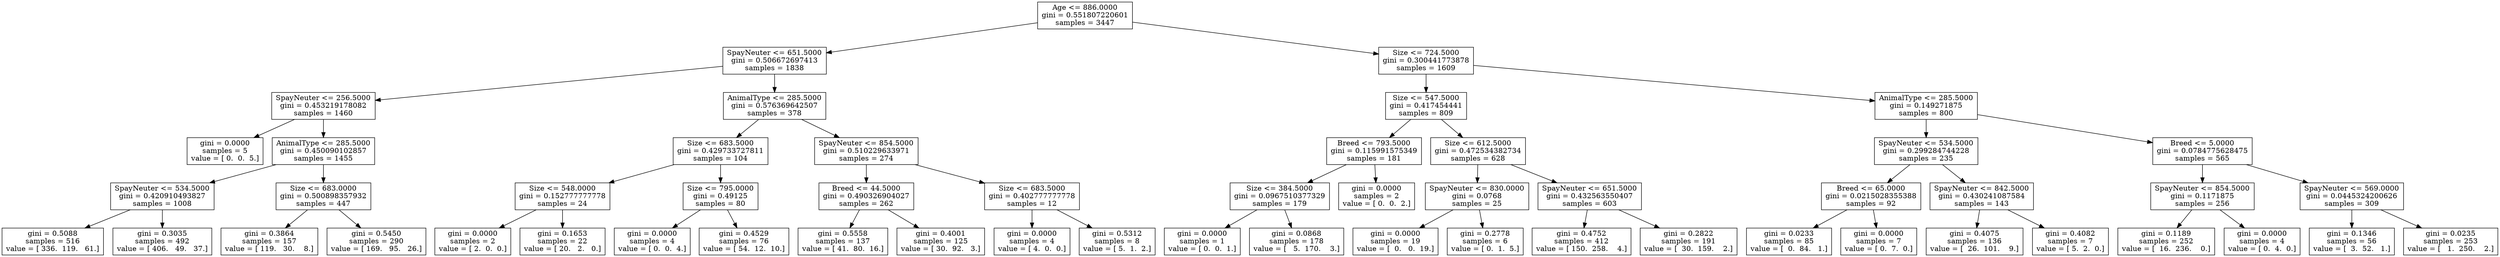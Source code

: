 digraph Tree {
0 [label="Age <= 886.0000\ngini = 0.551807220601\nsamples = 3447", shape="box"] ;
1 [label="SpayNeuter <= 651.5000\ngini = 0.506672697413\nsamples = 1838", shape="box"] ;
0 -> 1 ;
2 [label="SpayNeuter <= 256.5000\ngini = 0.453219178082\nsamples = 1460", shape="box"] ;
1 -> 2 ;
3 [label="gini = 0.0000\nsamples = 5\nvalue = [ 0.  0.  5.]", shape="box"] ;
2 -> 3 ;
4 [label="AnimalType <= 285.5000\ngini = 0.450090102857\nsamples = 1455", shape="box"] ;
2 -> 4 ;
5 [label="SpayNeuter <= 534.5000\ngini = 0.420910493827\nsamples = 1008", shape="box"] ;
4 -> 5 ;
6 [label="gini = 0.5088\nsamples = 516\nvalue = [ 336.  119.   61.]", shape="box"] ;
5 -> 6 ;
7 [label="gini = 0.3035\nsamples = 492\nvalue = [ 406.   49.   37.]", shape="box"] ;
5 -> 7 ;
8 [label="Size <= 683.0000\ngini = 0.500898357932\nsamples = 447", shape="box"] ;
4 -> 8 ;
9 [label="gini = 0.3864\nsamples = 157\nvalue = [ 119.   30.    8.]", shape="box"] ;
8 -> 9 ;
10 [label="gini = 0.5450\nsamples = 290\nvalue = [ 169.   95.   26.]", shape="box"] ;
8 -> 10 ;
11 [label="AnimalType <= 285.5000\ngini = 0.576369642507\nsamples = 378", shape="box"] ;
1 -> 11 ;
12 [label="Size <= 683.5000\ngini = 0.429733727811\nsamples = 104", shape="box"] ;
11 -> 12 ;
13 [label="Size <= 548.0000\ngini = 0.152777777778\nsamples = 24", shape="box"] ;
12 -> 13 ;
14 [label="gini = 0.0000\nsamples = 2\nvalue = [ 2.  0.  0.]", shape="box"] ;
13 -> 14 ;
15 [label="gini = 0.1653\nsamples = 22\nvalue = [ 20.   2.   0.]", shape="box"] ;
13 -> 15 ;
16 [label="Size <= 795.0000\ngini = 0.49125\nsamples = 80", shape="box"] ;
12 -> 16 ;
17 [label="gini = 0.0000\nsamples = 4\nvalue = [ 0.  0.  4.]", shape="box"] ;
16 -> 17 ;
18 [label="gini = 0.4529\nsamples = 76\nvalue = [ 54.  12.  10.]", shape="box"] ;
16 -> 18 ;
19 [label="SpayNeuter <= 854.5000\ngini = 0.510229633971\nsamples = 274", shape="box"] ;
11 -> 19 ;
20 [label="Breed <= 44.5000\ngini = 0.490326904027\nsamples = 262", shape="box"] ;
19 -> 20 ;
21 [label="gini = 0.5558\nsamples = 137\nvalue = [ 41.  80.  16.]", shape="box"] ;
20 -> 21 ;
22 [label="gini = 0.4001\nsamples = 125\nvalue = [ 30.  92.   3.]", shape="box"] ;
20 -> 22 ;
23 [label="Size <= 683.5000\ngini = 0.402777777778\nsamples = 12", shape="box"] ;
19 -> 23 ;
24 [label="gini = 0.0000\nsamples = 4\nvalue = [ 4.  0.  0.]", shape="box"] ;
23 -> 24 ;
25 [label="gini = 0.5312\nsamples = 8\nvalue = [ 5.  1.  2.]", shape="box"] ;
23 -> 25 ;
26 [label="Size <= 724.5000\ngini = 0.300441773878\nsamples = 1609", shape="box"] ;
0 -> 26 ;
27 [label="Size <= 547.5000\ngini = 0.417454441\nsamples = 809", shape="box"] ;
26 -> 27 ;
28 [label="Breed <= 793.5000\ngini = 0.115991575349\nsamples = 181", shape="box"] ;
27 -> 28 ;
29 [label="Size <= 384.5000\ngini = 0.0967510377329\nsamples = 179", shape="box"] ;
28 -> 29 ;
30 [label="gini = 0.0000\nsamples = 1\nvalue = [ 0.  0.  1.]", shape="box"] ;
29 -> 30 ;
31 [label="gini = 0.0868\nsamples = 178\nvalue = [   5.  170.    3.]", shape="box"] ;
29 -> 31 ;
32 [label="gini = 0.0000\nsamples = 2\nvalue = [ 0.  0.  2.]", shape="box"] ;
28 -> 32 ;
33 [label="Size <= 612.5000\ngini = 0.472534382734\nsamples = 628", shape="box"] ;
27 -> 33 ;
34 [label="SpayNeuter <= 830.0000\ngini = 0.0768\nsamples = 25", shape="box"] ;
33 -> 34 ;
35 [label="gini = 0.0000\nsamples = 19\nvalue = [  0.   0.  19.]", shape="box"] ;
34 -> 35 ;
36 [label="gini = 0.2778\nsamples = 6\nvalue = [ 0.  1.  5.]", shape="box"] ;
34 -> 36 ;
37 [label="SpayNeuter <= 651.5000\ngini = 0.432563550407\nsamples = 603", shape="box"] ;
33 -> 37 ;
38 [label="gini = 0.4752\nsamples = 412\nvalue = [ 150.  258.    4.]", shape="box"] ;
37 -> 38 ;
39 [label="gini = 0.2822\nsamples = 191\nvalue = [  30.  159.    2.]", shape="box"] ;
37 -> 39 ;
40 [label="AnimalType <= 285.5000\ngini = 0.149271875\nsamples = 800", shape="box"] ;
26 -> 40 ;
41 [label="SpayNeuter <= 534.5000\ngini = 0.299284744228\nsamples = 235", shape="box"] ;
40 -> 41 ;
42 [label="Breed <= 65.0000\ngini = 0.0215028355388\nsamples = 92", shape="box"] ;
41 -> 42 ;
43 [label="gini = 0.0233\nsamples = 85\nvalue = [  0.  84.   1.]", shape="box"] ;
42 -> 43 ;
44 [label="gini = 0.0000\nsamples = 7\nvalue = [ 0.  7.  0.]", shape="box"] ;
42 -> 44 ;
45 [label="SpayNeuter <= 842.5000\ngini = 0.430241087584\nsamples = 143", shape="box"] ;
41 -> 45 ;
46 [label="gini = 0.4075\nsamples = 136\nvalue = [  26.  101.    9.]", shape="box"] ;
45 -> 46 ;
47 [label="gini = 0.4082\nsamples = 7\nvalue = [ 5.  2.  0.]", shape="box"] ;
45 -> 47 ;
48 [label="Breed <= 5.0000\ngini = 0.0784775628475\nsamples = 565", shape="box"] ;
40 -> 48 ;
49 [label="SpayNeuter <= 854.5000\ngini = 0.1171875\nsamples = 256", shape="box"] ;
48 -> 49 ;
50 [label="gini = 0.1189\nsamples = 252\nvalue = [  16.  236.    0.]", shape="box"] ;
49 -> 50 ;
51 [label="gini = 0.0000\nsamples = 4\nvalue = [ 0.  4.  0.]", shape="box"] ;
49 -> 51 ;
52 [label="SpayNeuter <= 569.0000\ngini = 0.0445324200626\nsamples = 309", shape="box"] ;
48 -> 52 ;
53 [label="gini = 0.1346\nsamples = 56\nvalue = [  3.  52.   1.]", shape="box"] ;
52 -> 53 ;
54 [label="gini = 0.0235\nsamples = 253\nvalue = [   1.  250.    2.]", shape="box"] ;
52 -> 54 ;
}